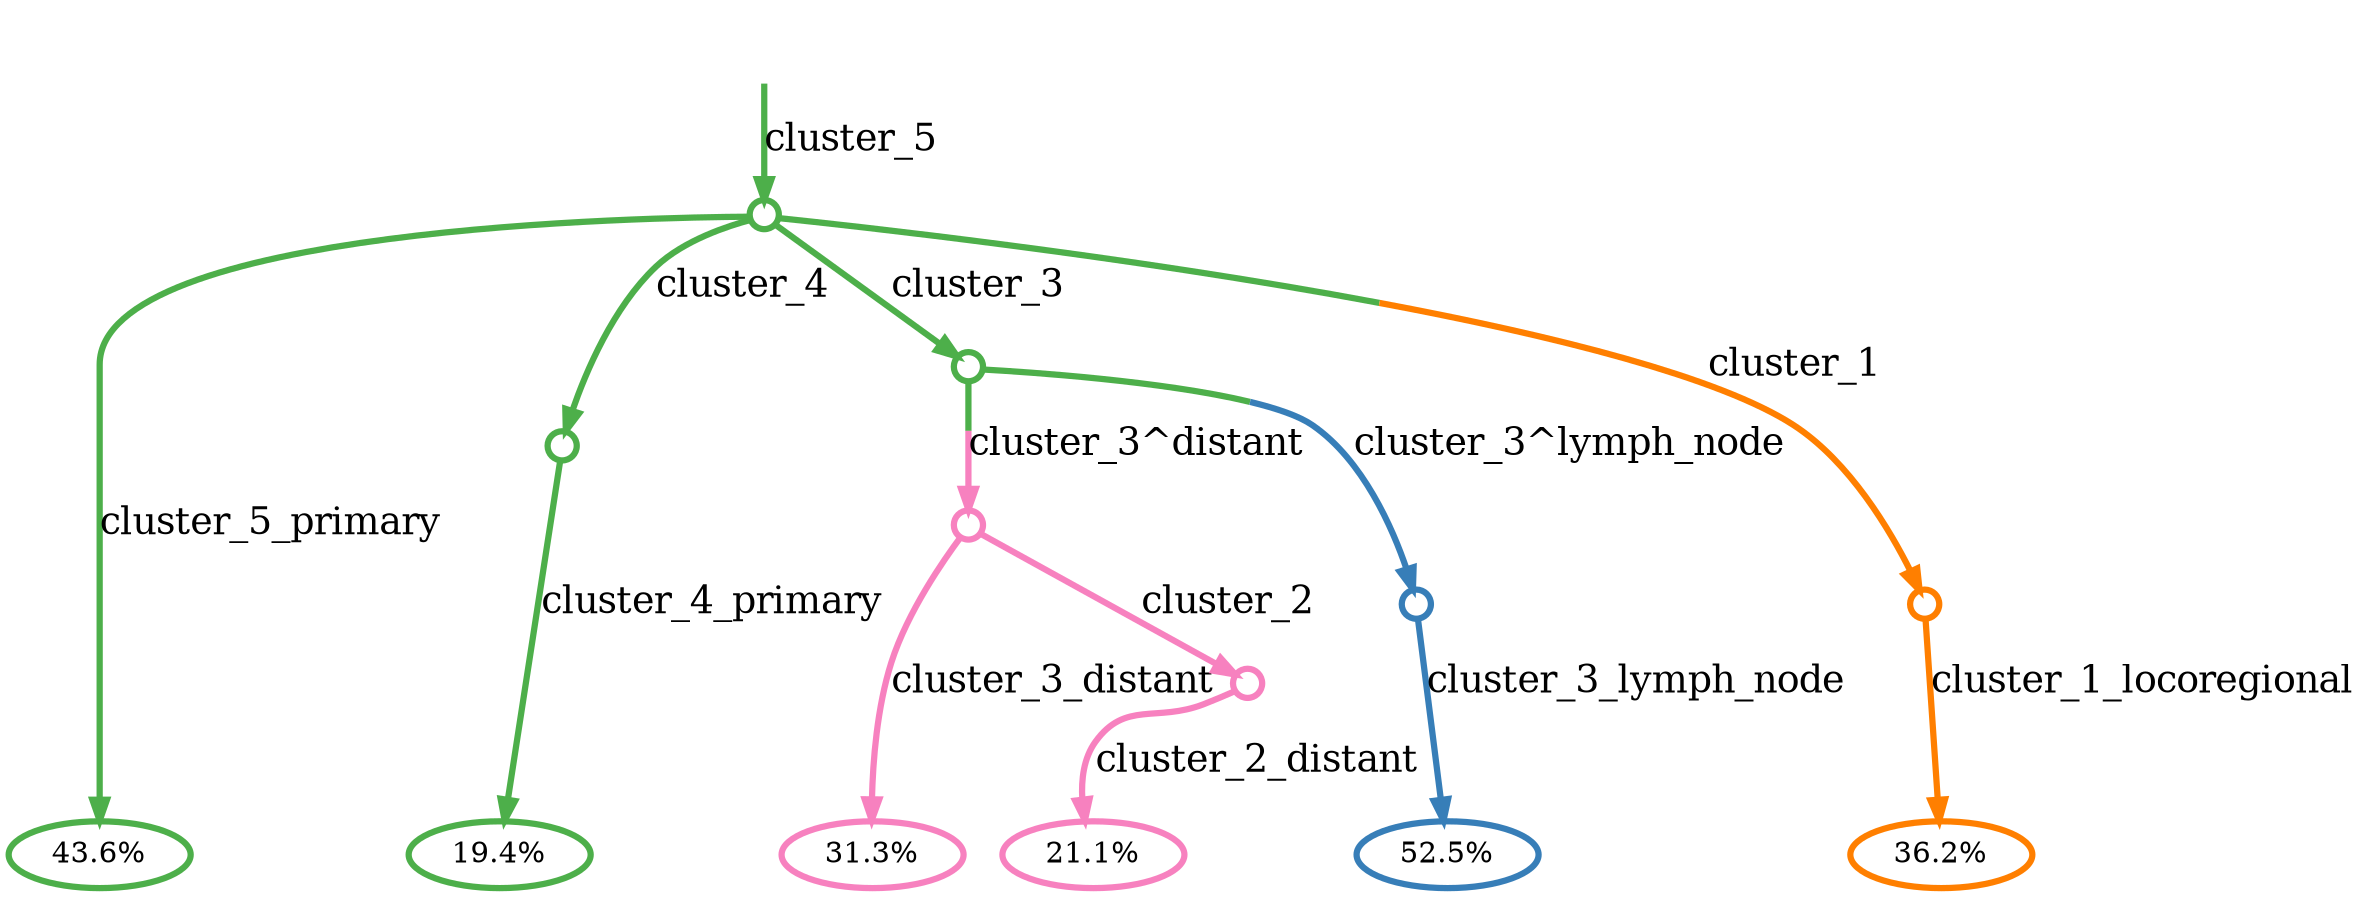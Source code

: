 digraph T {
	{
		rank=same
		11 [width=0.2,height=0.2,penwidth=3,colorscheme=set19,color=3,label="43.6%"]
		9 [width=0.2,height=0.2,penwidth=3,colorscheme=set19,color=3,label="19.4%"]
		5 [width=0.2,height=0.2,penwidth=3,colorscheme=set19,color=8,label="31.3%"]
		4 [width=0.2,height=0.2,penwidth=3,colorscheme=set19,color=2,label="52.5%"]
		2 [width=0.2,height=0.2,penwidth=3,colorscheme=set19,color=8,label="21.1%"]
		0 [width=0.2,height=0.2,penwidth=3,colorscheme=set19,color=5,label="36.2%"]
	}
	12 [width=0.2,height=0.2,penwidth=3,colorscheme=set19,color=3,label=""]
	10 [width=0.2,height=0.2,penwidth=3,colorscheme=set19,color=3,label=""]
	8 [width=0.2,height=0.2,penwidth=3,colorscheme=set19,color=3,label=""]
	7 [width=0.2,height=0.2,penwidth=3,colorscheme=set19,color=8,label=""]
	6 [width=0.2,height=0.2,penwidth=3,colorscheme=set19,color=2,label=""]
	3 [width=0.2,height=0.2,penwidth=3,colorscheme=set19,color=8,label=""]
	1 [width=0.2,height=0.2,penwidth=3,colorscheme=set19,color=5,label=""]
	inv [style="invis"]
	inv -> 12[penwidth=3,colorscheme=set19,color=3,label="cluster_5",fontsize=18]
	12 -> 11 [fontsize=18,penwidth=3,colorscheme=set19,color=3,label="cluster_5_primary"]
	12 -> 10 [fontsize=18,penwidth=3,colorscheme=set19,color=3,label="cluster_4"]
	12 -> 8 [fontsize=18,penwidth=3,colorscheme=set19,color=3,label="cluster_3"]
	12 -> 1 [fontsize=18,penwidth=3,colorscheme=set19,color="3;0.5:5",label="cluster_1"]
	10 -> 9 [fontsize=18,penwidth=3,colorscheme=set19,color=3,label="cluster_4_primary"]
	8 -> 7 [fontsize=18,penwidth=3,colorscheme=set19,color="3;0.5:8",label="cluster_3^distant"]
	8 -> 6 [fontsize=18,penwidth=3,colorscheme=set19,color="3;0.5:2",label="cluster_3^lymph_node"]
	7 -> 5 [fontsize=18,penwidth=3,colorscheme=set19,color=8,label="cluster_3_distant"]
	7 -> 3 [fontsize=18,penwidth=3,colorscheme=set19,color=8,label="cluster_2"]
	6 -> 4 [fontsize=18,penwidth=3,colorscheme=set19,color=2,label="cluster_3_lymph_node"]
	3 -> 2 [fontsize=18,penwidth=3,colorscheme=set19,color=8,label="cluster_2_distant"]
	1 -> 0 [fontsize=18,penwidth=3,colorscheme=set19,color=5,label="cluster_1_locoregional"]
}
